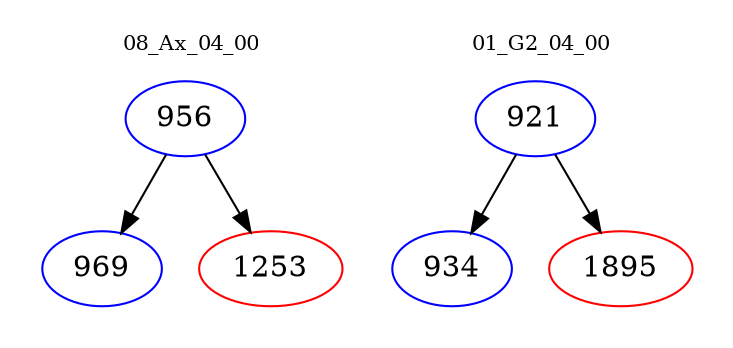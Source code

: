 digraph{
subgraph cluster_0 {
color = white
label = "08_Ax_04_00";
fontsize=10;
T0_956 [label="956", color="blue"]
T0_956 -> T0_969 [color="black"]
T0_969 [label="969", color="blue"]
T0_956 -> T0_1253 [color="black"]
T0_1253 [label="1253", color="red"]
}
subgraph cluster_1 {
color = white
label = "01_G2_04_00";
fontsize=10;
T1_921 [label="921", color="blue"]
T1_921 -> T1_934 [color="black"]
T1_934 [label="934", color="blue"]
T1_921 -> T1_1895 [color="black"]
T1_1895 [label="1895", color="red"]
}
}
